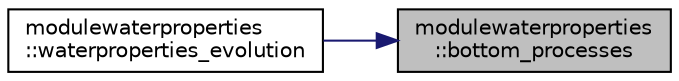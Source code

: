 digraph "modulewaterproperties::bottom_processes"
{
 // LATEX_PDF_SIZE
  edge [fontname="Helvetica",fontsize="10",labelfontname="Helvetica",labelfontsize="10"];
  node [fontname="Helvetica",fontsize="10",shape=record];
  rankdir="RL";
  Node1 [label="modulewaterproperties\l::bottom_processes",height=0.2,width=0.4,color="black", fillcolor="grey75", style="filled", fontcolor="black",tooltip=" "];
  Node1 -> Node2 [dir="back",color="midnightblue",fontsize="10",style="solid",fontname="Helvetica"];
  Node2 [label="modulewaterproperties\l::waterproperties_evolution",height=0.2,width=0.4,color="black", fillcolor="white", style="filled",URL="$namespacemodulewaterproperties.html#aa86f63313e6563018f6b05938306a23d",tooltip=" "];
}
